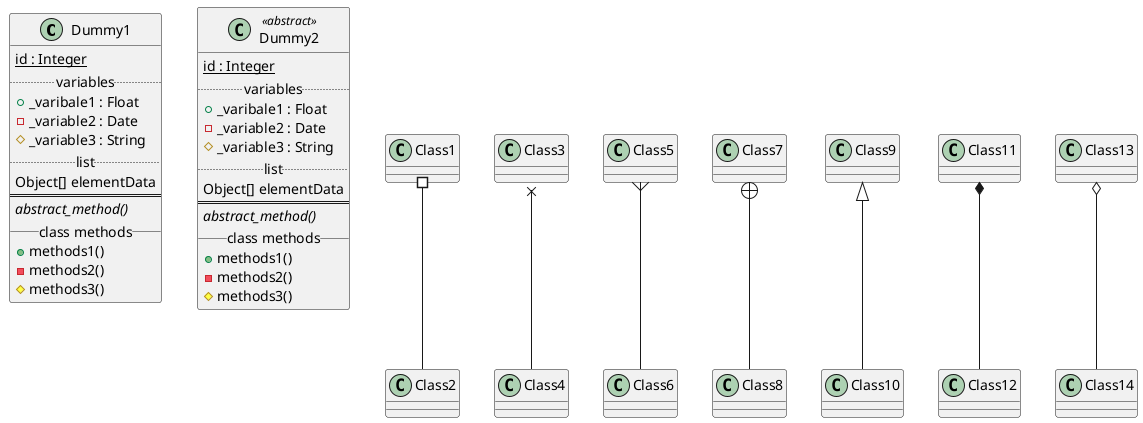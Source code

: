 ' Class Diagram
' Description - It describes the static structure of a system

' Relation between classes symbols
' ----------------------------
' |     Type    |   Symbol   |
' |-------------|------------|
' | Extension   |   <|--     |
' | Composition |   *--      |
' | Aggregation |   o--      |
' |             |   #--      |
' |             |   x--      |
' | Dependancy  |   }--      |
' | Inheritance |   ^--      |
' |             |   +--      |
' | Association |   --       |
' ----------------------------
' replace -- by .. to have a dotted line
' can be used in two side. e.g: <--*

' Defining visibility
' -------------------------------------
' |     Visibility    |   Character   |
' |-------------------|---------------|
' |     private       |       -       |
' |     protected     |       #       |
' | package private   |       ~       |
' |     public        |       +       |
' -------------------------------------

' class inner seperator
' --------------------------------------
' |       Type       |      Symbol     |
' |------------------|-----------------|
' |    dotted line   |  ..something..  |
' |    single line   |  __something__  |
' |    dashed line   |  --something--  |
' |    double line   |  ==something==  |
' --------------------------------------

' Seperations
' -------------------------------------
' |     Seperators    |     Symbol    |
' |-------------------|---------------|
' |      noraml       |      --       |
' |     protected     |      ==       |
' | package private   |      ..       |
' |     public        |      __       |
' -------------------------------------

' relation line can have annotaion with
' class2 "1" *-- "many" class1 : contains

' Notes
' 1. note top of Object : In java, every class\nextends this one.
' note "This is a floating note" as N1
' note "This note is connected\nto several objects." as N2
' Object .. N2
' N2 .. ArrayList
'class Foo
'note left: On last defined class

@startuml
' Style area

' Icons area

' Skip Parameteres here
' Header Title area

' class definition
class Dummy1 {
    {static} id : Integer
    .. variables ..
    {field} +_varibale1 : Float
    {field} -_variable2 : Date
    {field} #_variable3 : String
    .. list ..
    Object[] elementData
    ==
    {abstract} abstract_method()
    __ class methods __
    {method} +methods1()
    {method} -methods2()
    {method} #methods3()
}

class Dummy2 <<abstract>> {
    {static} id : Integer
    .. variables ..
    {field} +_varibale1 : Float
    {field} -_variable2 : Date
    {field} #_variable3 : String
    .. list ..
    Object[] elementData
    ==
    {abstract} abstract_method()
    __ class methods __
    {method} +methods1()
    {method} -methods2()
    {method} #methods3()
}
Class1 #-- Class2
Class3 x-- Class4
Class5 }-- Class6
Class7 +-- Class8
Class9 ^-- Class10
Class11 *-- Class12
Class13 o-- Class14
' connection and relations

@enduml